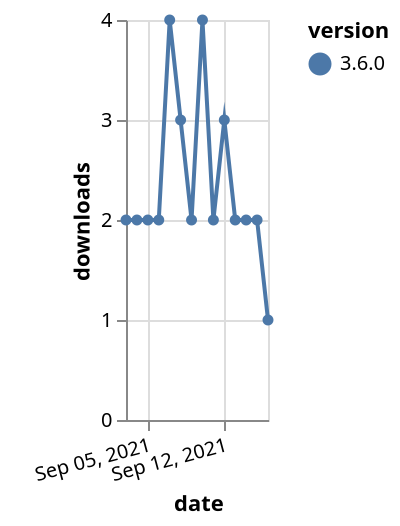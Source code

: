 {"$schema": "https://vega.github.io/schema/vega-lite/v5.json", "description": "A simple bar chart with embedded data.", "data": {"values": [{"date": "2021-09-03", "total": 317, "delta": 2, "version": "3.6.0"}, {"date": "2021-09-04", "total": 319, "delta": 2, "version": "3.6.0"}, {"date": "2021-09-05", "total": 321, "delta": 2, "version": "3.6.0"}, {"date": "2021-09-06", "total": 323, "delta": 2, "version": "3.6.0"}, {"date": "2021-09-07", "total": 327, "delta": 4, "version": "3.6.0"}, {"date": "2021-09-08", "total": 330, "delta": 3, "version": "3.6.0"}, {"date": "2021-09-09", "total": 332, "delta": 2, "version": "3.6.0"}, {"date": "2021-09-10", "total": 336, "delta": 4, "version": "3.6.0"}, {"date": "2021-09-11", "total": 338, "delta": 2, "version": "3.6.0"}, {"date": "2021-09-12", "total": 341, "delta": 3, "version": "3.6.0"}, {"date": "2021-09-13", "total": 343, "delta": 2, "version": "3.6.0"}, {"date": "2021-09-14", "total": 345, "delta": 2, "version": "3.6.0"}, {"date": "2021-09-15", "total": 347, "delta": 2, "version": "3.6.0"}, {"date": "2021-09-16", "total": 348, "delta": 1, "version": "3.6.0"}]}, "width": "container", "mark": {"type": "line", "point": {"filled": true}}, "encoding": {"x": {"field": "date", "type": "temporal", "timeUnit": "yearmonthdate", "title": "date", "axis": {"labelAngle": -15}}, "y": {"field": "delta", "type": "quantitative", "title": "downloads"}, "color": {"field": "version", "type": "nominal"}, "tooltip": {"field": "delta"}}}